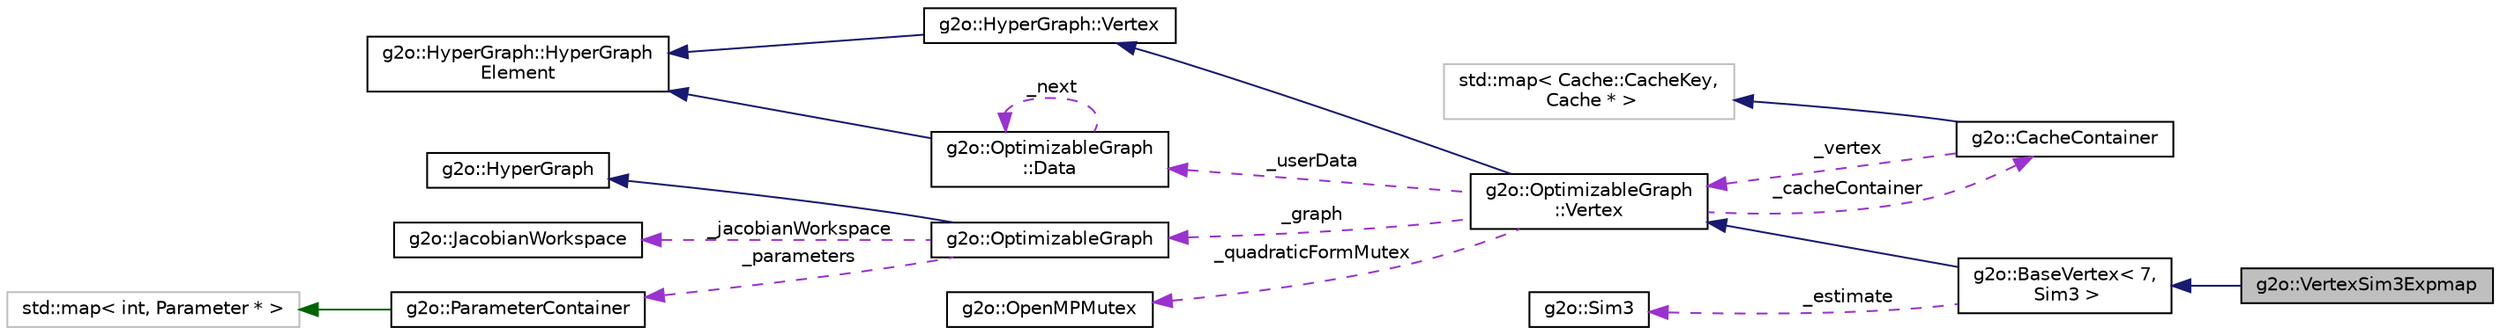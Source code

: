 digraph "g2o::VertexSim3Expmap"
{
  edge [fontname="Helvetica",fontsize="10",labelfontname="Helvetica",labelfontsize="10"];
  node [fontname="Helvetica",fontsize="10",shape=record];
  rankdir="LR";
  Node1 [label="g2o::VertexSim3Expmap",height=0.2,width=0.4,color="black", fillcolor="grey75", style="filled", fontcolor="black"];
  Node2 -> Node1 [dir="back",color="midnightblue",fontsize="10",style="solid"];
  Node2 [label="g2o::BaseVertex\< 7,\l Sim3 \>",height=0.2,width=0.4,color="black", fillcolor="white", style="filled",URL="$classg2o_1_1BaseVertex.html"];
  Node3 -> Node2 [dir="back",color="midnightblue",fontsize="10",style="solid"];
  Node3 [label="g2o::OptimizableGraph\l::Vertex",height=0.2,width=0.4,color="black", fillcolor="white", style="filled",URL="$classg2o_1_1OptimizableGraph_1_1Vertex.html",tooltip="A general case Vertex for optimization. "];
  Node4 -> Node3 [dir="back",color="midnightblue",fontsize="10",style="solid"];
  Node4 [label="g2o::HyperGraph::Vertex",height=0.2,width=0.4,color="black", fillcolor="white", style="filled",URL="$classg2o_1_1HyperGraph_1_1Vertex.html",tooltip="abstract Vertex, your types must derive from that one "];
  Node5 -> Node4 [dir="back",color="midnightblue",fontsize="10",style="solid"];
  Node5 [label="g2o::HyperGraph::HyperGraph\lElement",height=0.2,width=0.4,color="black", fillcolor="white", style="filled",URL="$structg2o_1_1HyperGraph_1_1HyperGraphElement.html"];
  Node6 -> Node3 [dir="back",color="darkorchid3",fontsize="10",style="dashed",label=" _cacheContainer" ];
  Node6 [label="g2o::CacheContainer",height=0.2,width=0.4,color="black", fillcolor="white", style="filled",URL="$classg2o_1_1CacheContainer.html"];
  Node7 -> Node6 [dir="back",color="midnightblue",fontsize="10",style="solid"];
  Node7 [label="std::map\< Cache::CacheKey,\l Cache * \>",height=0.2,width=0.4,color="grey75", fillcolor="white", style="filled"];
  Node3 -> Node6 [dir="back",color="darkorchid3",fontsize="10",style="dashed",label=" _vertex" ];
  Node8 -> Node3 [dir="back",color="darkorchid3",fontsize="10",style="dashed",label=" _graph" ];
  Node8 [label="g2o::OptimizableGraph",height=0.2,width=0.4,color="black", fillcolor="white", style="filled",URL="$structg2o_1_1OptimizableGraph.html"];
  Node9 -> Node8 [dir="back",color="midnightblue",fontsize="10",style="solid"];
  Node9 [label="g2o::HyperGraph",height=0.2,width=0.4,color="black", fillcolor="white", style="filled",URL="$classg2o_1_1HyperGraph.html"];
  Node10 -> Node8 [dir="back",color="darkorchid3",fontsize="10",style="dashed",label=" _jacobianWorkspace" ];
  Node10 [label="g2o::JacobianWorkspace",height=0.2,width=0.4,color="black", fillcolor="white", style="filled",URL="$classg2o_1_1JacobianWorkspace.html",tooltip="provide memory workspace for computing the Jacobians "];
  Node11 -> Node8 [dir="back",color="darkorchid3",fontsize="10",style="dashed",label=" _parameters" ];
  Node11 [label="g2o::ParameterContainer",height=0.2,width=0.4,color="black", fillcolor="white", style="filled",URL="$classg2o_1_1ParameterContainer.html",tooltip="map id to parameters "];
  Node12 -> Node11 [dir="back",color="darkgreen",fontsize="10",style="solid"];
  Node12 [label="std::map\< int, Parameter * \>",height=0.2,width=0.4,color="grey75", fillcolor="white", style="filled"];
  Node13 -> Node3 [dir="back",color="darkorchid3",fontsize="10",style="dashed",label=" _quadraticFormMutex" ];
  Node13 [label="g2o::OpenMPMutex",height=0.2,width=0.4,color="black", fillcolor="white", style="filled",URL="$classg2o_1_1OpenMPMutex.html"];
  Node14 -> Node3 [dir="back",color="darkorchid3",fontsize="10",style="dashed",label=" _userData" ];
  Node14 [label="g2o::OptimizableGraph\l::Data",height=0.2,width=0.4,color="black", fillcolor="white", style="filled",URL="$classg2o_1_1OptimizableGraph_1_1Data.html",tooltip="data packet for a vertex. Extend this class to store in the vertices the potential additional informa..."];
  Node5 -> Node14 [dir="back",color="midnightblue",fontsize="10",style="solid"];
  Node14 -> Node14 [dir="back",color="darkorchid3",fontsize="10",style="dashed",label=" _next" ];
  Node15 -> Node2 [dir="back",color="darkorchid3",fontsize="10",style="dashed",label=" _estimate" ];
  Node15 [label="g2o::Sim3",height=0.2,width=0.4,color="black", fillcolor="white", style="filled",URL="$structg2o_1_1Sim3.html"];
}
